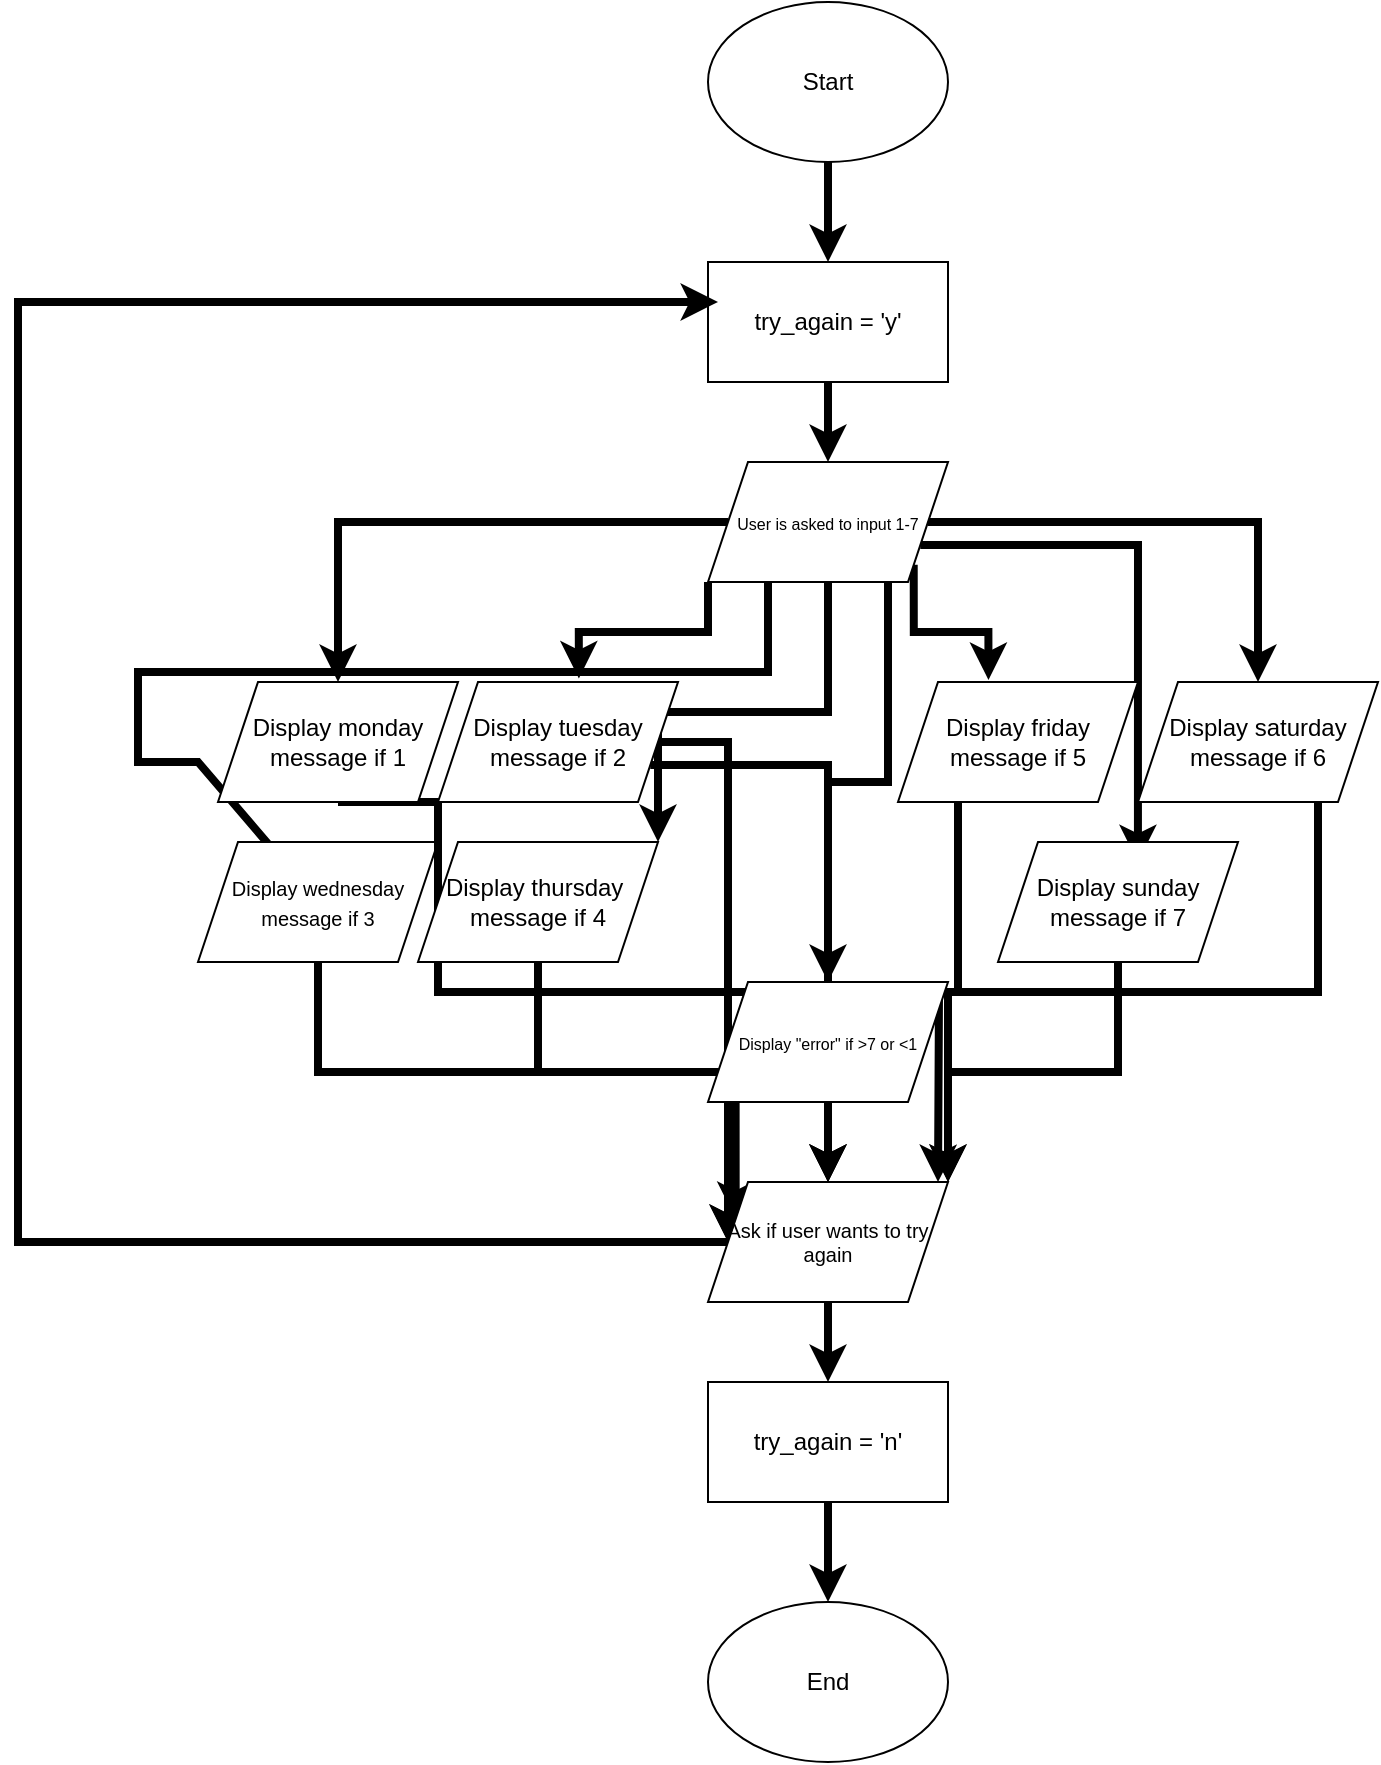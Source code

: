 <mxfile version="20.0.1" type="github"><diagram id="3qFOpkTKxW9mamSDsjsx" name="Page-1"><mxGraphModel dx="356" dy="563" grid="1" gridSize="10" guides="1" tooltips="1" connect="1" arrows="1" fold="1" page="1" pageScale="1" pageWidth="850" pageHeight="1100" math="0" shadow="0"><root><mxCell id="0"/><mxCell id="1" parent="0"/><mxCell id="7-j6OSQV4pW-TGRXQjJw-21" style="edgeStyle=orthogonalEdgeStyle;rounded=0;orthogonalLoop=1;jettySize=auto;html=1;exitX=0.5;exitY=1;exitDx=0;exitDy=0;fontSize=8;strokeWidth=4;" edge="1" parent="1" source="7-j6OSQV4pW-TGRXQjJw-1" target="7-j6OSQV4pW-TGRXQjJw-2"><mxGeometry relative="1" as="geometry"/></mxCell><mxCell id="7-j6OSQV4pW-TGRXQjJw-1" value="Start" style="ellipse;whiteSpace=wrap;html=1;" vertex="1" parent="1"><mxGeometry x="365" y="80" width="120" height="80" as="geometry"/></mxCell><mxCell id="7-j6OSQV4pW-TGRXQjJw-20" style="edgeStyle=orthogonalEdgeStyle;rounded=0;orthogonalLoop=1;jettySize=auto;html=1;exitX=0.5;exitY=1;exitDx=0;exitDy=0;entryX=0.5;entryY=0;entryDx=0;entryDy=0;fontSize=8;strokeWidth=4;" edge="1" parent="1" source="7-j6OSQV4pW-TGRXQjJw-2" target="7-j6OSQV4pW-TGRXQjJw-3"><mxGeometry relative="1" as="geometry"/></mxCell><mxCell id="7-j6OSQV4pW-TGRXQjJw-2" value="try_again = 'y'" style="rounded=0;whiteSpace=wrap;html=1;" vertex="1" parent="1"><mxGeometry x="365" y="210" width="120" height="60" as="geometry"/></mxCell><mxCell id="7-j6OSQV4pW-TGRXQjJw-12" style="edgeStyle=orthogonalEdgeStyle;rounded=0;orthogonalLoop=1;jettySize=auto;html=1;exitX=0;exitY=1;exitDx=0;exitDy=0;entryX=0.587;entryY=-0.03;entryDx=0;entryDy=0;entryPerimeter=0;fontSize=8;strokeWidth=4;" edge="1" parent="1" source="7-j6OSQV4pW-TGRXQjJw-3" target="7-j6OSQV4pW-TGRXQjJw-6"><mxGeometry relative="1" as="geometry"/></mxCell><mxCell id="7-j6OSQV4pW-TGRXQjJw-13" style="edgeStyle=orthogonalEdgeStyle;rounded=0;orthogonalLoop=1;jettySize=auto;html=1;exitX=0;exitY=0.5;exitDx=0;exitDy=0;entryX=0.5;entryY=0;entryDx=0;entryDy=0;fontSize=8;strokeWidth=4;" edge="1" parent="1" source="7-j6OSQV4pW-TGRXQjJw-3" target="7-j6OSQV4pW-TGRXQjJw-5"><mxGeometry relative="1" as="geometry"/></mxCell><mxCell id="7-j6OSQV4pW-TGRXQjJw-14" style="edgeStyle=orthogonalEdgeStyle;rounded=0;orthogonalLoop=1;jettySize=auto;html=1;exitX=0.25;exitY=1;exitDx=0;exitDy=0;fontSize=8;strokeWidth=4;" edge="1" parent="1" source="7-j6OSQV4pW-TGRXQjJw-3" target="7-j6OSQV4pW-TGRXQjJw-4"><mxGeometry relative="1" as="geometry"><mxPoint x="100" y="510" as="targetPoint"/><Array as="points"><mxPoint x="395" y="415"/><mxPoint x="80" y="415"/><mxPoint x="80" y="460"/><mxPoint x="110" y="460"/></Array></mxGeometry></mxCell><mxCell id="7-j6OSQV4pW-TGRXQjJw-15" style="edgeStyle=orthogonalEdgeStyle;rounded=0;orthogonalLoop=1;jettySize=auto;html=1;exitX=0.5;exitY=1;exitDx=0;exitDy=0;fontSize=8;entryX=1;entryY=0;entryDx=0;entryDy=0;strokeWidth=4;" edge="1" parent="1" source="7-j6OSQV4pW-TGRXQjJw-3" target="7-j6OSQV4pW-TGRXQjJw-7"><mxGeometry relative="1" as="geometry"><mxPoint x="360" y="500" as="targetPoint"/></mxGeometry></mxCell><mxCell id="7-j6OSQV4pW-TGRXQjJw-16" style="edgeStyle=orthogonalEdgeStyle;rounded=0;orthogonalLoop=1;jettySize=auto;html=1;exitX=1;exitY=1;exitDx=0;exitDy=0;entryX=0.377;entryY=-0.017;entryDx=0;entryDy=0;entryPerimeter=0;fontSize=8;strokeWidth=4;" edge="1" parent="1" source="7-j6OSQV4pW-TGRXQjJw-3" target="7-j6OSQV4pW-TGRXQjJw-8"><mxGeometry relative="1" as="geometry"/></mxCell><mxCell id="7-j6OSQV4pW-TGRXQjJw-17" style="edgeStyle=orthogonalEdgeStyle;rounded=0;orthogonalLoop=1;jettySize=auto;html=1;exitX=1;exitY=0.5;exitDx=0;exitDy=0;fontSize=8;strokeWidth=4;" edge="1" parent="1" source="7-j6OSQV4pW-TGRXQjJw-3" target="7-j6OSQV4pW-TGRXQjJw-9"><mxGeometry relative="1" as="geometry"/></mxCell><mxCell id="7-j6OSQV4pW-TGRXQjJw-18" style="edgeStyle=orthogonalEdgeStyle;rounded=0;orthogonalLoop=1;jettySize=auto;html=1;exitX=1;exitY=0.75;exitDx=0;exitDy=0;entryX=0.583;entryY=0.167;entryDx=0;entryDy=0;entryPerimeter=0;fontSize=8;strokeWidth=4;" edge="1" parent="1" source="7-j6OSQV4pW-TGRXQjJw-3" target="7-j6OSQV4pW-TGRXQjJw-10"><mxGeometry relative="1" as="geometry"/></mxCell><mxCell id="7-j6OSQV4pW-TGRXQjJw-19" style="edgeStyle=orthogonalEdgeStyle;rounded=0;orthogonalLoop=1;jettySize=auto;html=1;exitX=0.75;exitY=1;exitDx=0;exitDy=0;fontSize=8;strokeWidth=4;" edge="1" parent="1" source="7-j6OSQV4pW-TGRXQjJw-3" target="7-j6OSQV4pW-TGRXQjJw-11"><mxGeometry relative="1" as="geometry"/></mxCell><mxCell id="7-j6OSQV4pW-TGRXQjJw-3" value="&lt;font style=&quot;font-size: 8px;&quot;&gt;User is asked to input 1-7&lt;/font&gt;" style="shape=parallelogram;perimeter=parallelogramPerimeter;whiteSpace=wrap;html=1;fixedSize=1;" vertex="1" parent="1"><mxGeometry x="365" y="310" width="120" height="60" as="geometry"/></mxCell><mxCell id="7-j6OSQV4pW-TGRXQjJw-27" style="edgeStyle=orthogonalEdgeStyle;rounded=0;orthogonalLoop=1;jettySize=auto;html=1;fontSize=10;strokeWidth=4;entryX=0;entryY=0.25;entryDx=0;entryDy=0;exitX=0.5;exitY=1;exitDx=0;exitDy=0;" edge="1" parent="1" source="7-j6OSQV4pW-TGRXQjJw-4" target="7-j6OSQV4pW-TGRXQjJw-22"><mxGeometry relative="1" as="geometry"><mxPoint x="355" y="680" as="targetPoint"/><mxPoint x="180" y="570" as="sourcePoint"/></mxGeometry></mxCell><mxCell id="7-j6OSQV4pW-TGRXQjJw-4" value="&lt;font style=&quot;font-size: 10px;&quot;&gt;Display wednesday message if 3&lt;/font&gt;" style="shape=parallelogram;perimeter=parallelogramPerimeter;whiteSpace=wrap;html=1;fixedSize=1;" vertex="1" parent="1"><mxGeometry x="110" y="500" width="120" height="60" as="geometry"/></mxCell><mxCell id="7-j6OSQV4pW-TGRXQjJw-28" style="edgeStyle=orthogonalEdgeStyle;rounded=0;orthogonalLoop=1;jettySize=auto;html=1;exitX=0.5;exitY=1;exitDx=0;exitDy=0;fontSize=10;strokeWidth=4;" edge="1" parent="1" source="7-j6OSQV4pW-TGRXQjJw-5" target="7-j6OSQV4pW-TGRXQjJw-22"><mxGeometry relative="1" as="geometry"><Array as="points"><mxPoint x="230" y="480"/><mxPoint x="230" y="575"/><mxPoint x="425" y="575"/></Array></mxGeometry></mxCell><mxCell id="7-j6OSQV4pW-TGRXQjJw-5" value="Display monday message if 1" style="shape=parallelogram;perimeter=parallelogramPerimeter;whiteSpace=wrap;html=1;fixedSize=1;" vertex="1" parent="1"><mxGeometry x="120" y="420" width="120" height="60" as="geometry"/></mxCell><mxCell id="7-j6OSQV4pW-TGRXQjJw-24" style="edgeStyle=orthogonalEdgeStyle;rounded=0;orthogonalLoop=1;jettySize=auto;html=1;exitX=1;exitY=0.5;exitDx=0;exitDy=0;fontSize=10;strokeWidth=4;entryX=0;entryY=0.5;entryDx=0;entryDy=0;" edge="1" parent="1" source="7-j6OSQV4pW-TGRXQjJw-6" target="7-j6OSQV4pW-TGRXQjJw-22"><mxGeometry relative="1" as="geometry"><mxPoint x="350" y="700" as="targetPoint"/></mxGeometry></mxCell><mxCell id="7-j6OSQV4pW-TGRXQjJw-29" style="edgeStyle=orthogonalEdgeStyle;rounded=0;orthogonalLoop=1;jettySize=auto;html=1;exitX=1;exitY=0.75;exitDx=0;exitDy=0;fontSize=10;strokeWidth=4;" edge="1" parent="1" source="7-j6OSQV4pW-TGRXQjJw-6" target="7-j6OSQV4pW-TGRXQjJw-22"><mxGeometry relative="1" as="geometry"/></mxCell><mxCell id="7-j6OSQV4pW-TGRXQjJw-6" value="Display tuesday message if 2" style="shape=parallelogram;perimeter=parallelogramPerimeter;whiteSpace=wrap;html=1;fixedSize=1;" vertex="1" parent="1"><mxGeometry x="230" y="420" width="120" height="60" as="geometry"/></mxCell><mxCell id="7-j6OSQV4pW-TGRXQjJw-26" style="edgeStyle=orthogonalEdgeStyle;rounded=0;orthogonalLoop=1;jettySize=auto;html=1;exitX=0.5;exitY=1;exitDx=0;exitDy=0;fontSize=10;strokeWidth=4;entryX=0;entryY=0.5;entryDx=0;entryDy=0;" edge="1" parent="1" source="7-j6OSQV4pW-TGRXQjJw-7" target="7-j6OSQV4pW-TGRXQjJw-22"><mxGeometry relative="1" as="geometry"><mxPoint x="320" y="720" as="targetPoint"/></mxGeometry></mxCell><mxCell id="7-j6OSQV4pW-TGRXQjJw-7" value="Display thursday&amp;nbsp; message if 4" style="shape=parallelogram;perimeter=parallelogramPerimeter;whiteSpace=wrap;html=1;fixedSize=1;" vertex="1" parent="1"><mxGeometry x="220" y="500" width="120" height="60" as="geometry"/></mxCell><mxCell id="7-j6OSQV4pW-TGRXQjJw-30" style="edgeStyle=orthogonalEdgeStyle;rounded=0;orthogonalLoop=1;jettySize=auto;html=1;exitX=0.25;exitY=1;exitDx=0;exitDy=0;entryX=1;entryY=0;entryDx=0;entryDy=0;fontSize=10;strokeWidth=4;" edge="1" parent="1" source="7-j6OSQV4pW-TGRXQjJw-8" target="7-j6OSQV4pW-TGRXQjJw-22"><mxGeometry relative="1" as="geometry"/></mxCell><mxCell id="7-j6OSQV4pW-TGRXQjJw-8" value="Display friday message if 5" style="shape=parallelogram;perimeter=parallelogramPerimeter;whiteSpace=wrap;html=1;fixedSize=1;" vertex="1" parent="1"><mxGeometry x="460" y="420" width="120" height="60" as="geometry"/></mxCell><mxCell id="7-j6OSQV4pW-TGRXQjJw-32" style="edgeStyle=orthogonalEdgeStyle;rounded=0;orthogonalLoop=1;jettySize=auto;html=1;exitX=0.75;exitY=1;exitDx=0;exitDy=0;fontSize=10;strokeWidth=4;" edge="1" parent="1" source="7-j6OSQV4pW-TGRXQjJw-9"><mxGeometry relative="1" as="geometry"><mxPoint x="480" y="670" as="targetPoint"/></mxGeometry></mxCell><mxCell id="7-j6OSQV4pW-TGRXQjJw-9" value="Display saturday message if 6" style="shape=parallelogram;perimeter=parallelogramPerimeter;whiteSpace=wrap;html=1;fixedSize=1;" vertex="1" parent="1"><mxGeometry x="580" y="420" width="120" height="60" as="geometry"/></mxCell><mxCell id="7-j6OSQV4pW-TGRXQjJw-31" style="edgeStyle=orthogonalEdgeStyle;rounded=0;orthogonalLoop=1;jettySize=auto;html=1;exitX=0.5;exitY=1;exitDx=0;exitDy=0;entryX=1;entryY=0;entryDx=0;entryDy=0;fontSize=10;strokeWidth=4;" edge="1" parent="1" source="7-j6OSQV4pW-TGRXQjJw-10" target="7-j6OSQV4pW-TGRXQjJw-22"><mxGeometry relative="1" as="geometry"/></mxCell><mxCell id="7-j6OSQV4pW-TGRXQjJw-10" value="Display sunday message if 7" style="shape=parallelogram;perimeter=parallelogramPerimeter;whiteSpace=wrap;html=1;fixedSize=1;" vertex="1" parent="1"><mxGeometry x="510" y="500" width="120" height="60" as="geometry"/></mxCell><mxCell id="7-j6OSQV4pW-TGRXQjJw-23" value="" style="edgeStyle=orthogonalEdgeStyle;rounded=0;orthogonalLoop=1;jettySize=auto;html=1;fontSize=10;strokeWidth=4;" edge="1" parent="1" source="7-j6OSQV4pW-TGRXQjJw-11" target="7-j6OSQV4pW-TGRXQjJw-22"><mxGeometry relative="1" as="geometry"/></mxCell><mxCell id="7-j6OSQV4pW-TGRXQjJw-11" value="&lt;font style=&quot;font-size: 8px;&quot;&gt;Display &quot;error&quot; if &amp;gt;7 or &amp;lt;1&lt;/font&gt;" style="shape=parallelogram;perimeter=parallelogramPerimeter;whiteSpace=wrap;html=1;fixedSize=1;" vertex="1" parent="1"><mxGeometry x="365" y="570" width="120" height="60" as="geometry"/></mxCell><mxCell id="7-j6OSQV4pW-TGRXQjJw-34" style="edgeStyle=orthogonalEdgeStyle;rounded=0;orthogonalLoop=1;jettySize=auto;html=1;fontSize=10;strokeWidth=4;" edge="1" parent="1" source="7-j6OSQV4pW-TGRXQjJw-22"><mxGeometry relative="1" as="geometry"><mxPoint x="370" y="230" as="targetPoint"/><Array as="points"><mxPoint x="20" y="700"/><mxPoint x="20" y="230"/></Array></mxGeometry></mxCell><mxCell id="7-j6OSQV4pW-TGRXQjJw-38" value="" style="edgeStyle=orthogonalEdgeStyle;rounded=0;orthogonalLoop=1;jettySize=auto;html=1;fontSize=12;strokeWidth=4;" edge="1" parent="1" source="7-j6OSQV4pW-TGRXQjJw-22" target="7-j6OSQV4pW-TGRXQjJw-36"><mxGeometry relative="1" as="geometry"/></mxCell><mxCell id="7-j6OSQV4pW-TGRXQjJw-22" value="&lt;font style=&quot;font-size: 10px;&quot;&gt;Ask if user wants to try again&lt;/font&gt;" style="shape=parallelogram;perimeter=parallelogramPerimeter;whiteSpace=wrap;html=1;fixedSize=1;fontSize=8;" vertex="1" parent="1"><mxGeometry x="365" y="670" width="120" height="60" as="geometry"/></mxCell><mxCell id="7-j6OSQV4pW-TGRXQjJw-39" value="" style="edgeStyle=orthogonalEdgeStyle;rounded=0;orthogonalLoop=1;jettySize=auto;html=1;fontSize=12;strokeWidth=4;" edge="1" parent="1" source="7-j6OSQV4pW-TGRXQjJw-36" target="7-j6OSQV4pW-TGRXQjJw-37"><mxGeometry relative="1" as="geometry"/></mxCell><mxCell id="7-j6OSQV4pW-TGRXQjJw-36" value="&lt;font style=&quot;font-size: 12px;&quot;&gt;try_again = 'n'&lt;/font&gt;" style="rounded=0;whiteSpace=wrap;html=1;fontSize=10;" vertex="1" parent="1"><mxGeometry x="365" y="770" width="120" height="60" as="geometry"/></mxCell><mxCell id="7-j6OSQV4pW-TGRXQjJw-37" value="End" style="ellipse;whiteSpace=wrap;html=1;fontSize=12;" vertex="1" parent="1"><mxGeometry x="365" y="880" width="120" height="80" as="geometry"/></mxCell></root></mxGraphModel></diagram></mxfile>